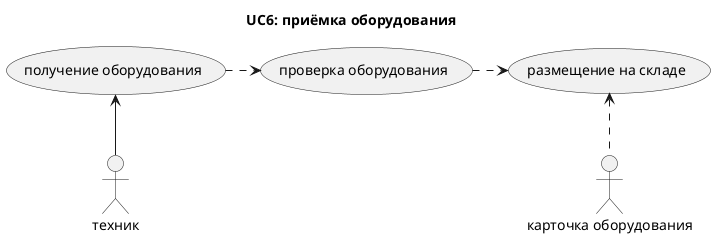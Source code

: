 @startuml
'left to right direction

title UC6: приёмка оборудования

actor техник
actor "карточка оборудования" as card_t

usecase "проверка оборудования" as tec_check
usecase "получение оборудования" as get_tools
usecase "размещение на складе" as move_to_warehouse

'техник --> get_tools
get_tools <-- техник
get_tools .> tec_check

tec_check .> move_to_warehouse
'card_t ..> move_to_warehouse
move_to_warehouse <.. card_t

@enduml